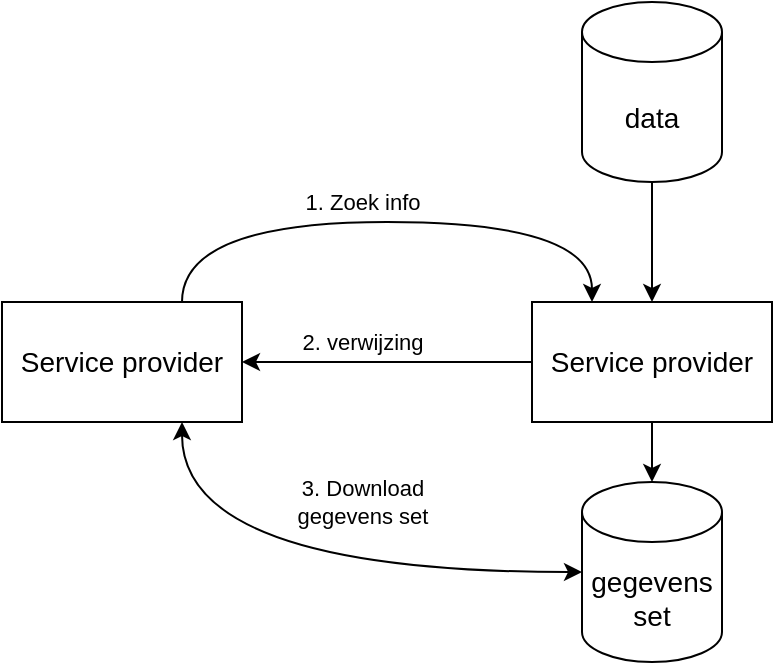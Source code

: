 <mxfile version="21.2.8" type="device">
  <diagram name="Page-1" id="Z-_dABJUL8NAkmqb-osV">
    <mxGraphModel dx="1137" dy="1013" grid="1" gridSize="10" guides="1" tooltips="1" connect="1" arrows="1" fold="1" page="1" pageScale="1" pageWidth="1169" pageHeight="827" math="0" shadow="0">
      <root>
        <mxCell id="0" />
        <mxCell id="1" parent="0" />
        <mxCell id="A4QsqPPnz6yDz73bz2pM-5" style="edgeStyle=orthogonalEdgeStyle;rounded=0;orthogonalLoop=1;jettySize=auto;html=1;" edge="1" parent="1" source="A4QsqPPnz6yDz73bz2pM-1" target="A4QsqPPnz6yDz73bz2pM-2">
          <mxGeometry relative="1" as="geometry" />
        </mxCell>
        <mxCell id="A4QsqPPnz6yDz73bz2pM-1" value="data" style="shape=cylinder3;whiteSpace=wrap;html=1;boundedLbl=1;backgroundOutline=1;size=15;fontSize=14;" vertex="1" parent="1">
          <mxGeometry x="330" y="40" width="70" height="90" as="geometry" />
        </mxCell>
        <mxCell id="A4QsqPPnz6yDz73bz2pM-6" style="edgeStyle=orthogonalEdgeStyle;rounded=0;orthogonalLoop=1;jettySize=auto;html=1;entryX=0.5;entryY=0;entryDx=0;entryDy=0;entryPerimeter=0;" edge="1" parent="1" source="A4QsqPPnz6yDz73bz2pM-2" target="A4QsqPPnz6yDz73bz2pM-3">
          <mxGeometry relative="1" as="geometry" />
        </mxCell>
        <mxCell id="A4QsqPPnz6yDz73bz2pM-9" style="edgeStyle=orthogonalEdgeStyle;rounded=0;orthogonalLoop=1;jettySize=auto;html=1;entryX=1;entryY=0.5;entryDx=0;entryDy=0;fontSize=14;" edge="1" parent="1" source="A4QsqPPnz6yDz73bz2pM-2" target="A4QsqPPnz6yDz73bz2pM-4">
          <mxGeometry relative="1" as="geometry" />
        </mxCell>
        <mxCell id="A4QsqPPnz6yDz73bz2pM-10" value="2. verwijzing" style="edgeLabel;html=1;align=center;verticalAlign=middle;resizable=0;points=[];" vertex="1" connectable="0" parent="A4QsqPPnz6yDz73bz2pM-9">
          <mxGeometry x="-0.172" relative="1" as="geometry">
            <mxPoint x="-25" y="-10" as="offset" />
          </mxGeometry>
        </mxCell>
        <mxCell id="A4QsqPPnz6yDz73bz2pM-2" value="Service provider" style="rounded=0;whiteSpace=wrap;html=1;fontSize=14;" vertex="1" parent="1">
          <mxGeometry x="305" y="190" width="120" height="60" as="geometry" />
        </mxCell>
        <mxCell id="A4QsqPPnz6yDz73bz2pM-3" value="gegevens set" style="shape=cylinder3;whiteSpace=wrap;html=1;boundedLbl=1;backgroundOutline=1;size=15;fontSize=14;" vertex="1" parent="1">
          <mxGeometry x="330" y="280" width="70" height="90" as="geometry" />
        </mxCell>
        <mxCell id="A4QsqPPnz6yDz73bz2pM-7" style="edgeStyle=orthogonalEdgeStyle;rounded=0;orthogonalLoop=1;jettySize=auto;html=1;curved=1;entryX=0.25;entryY=0;entryDx=0;entryDy=0;exitX=0.75;exitY=0;exitDx=0;exitDy=0;fontSize=14;" edge="1" parent="1" source="A4QsqPPnz6yDz73bz2pM-4" target="A4QsqPPnz6yDz73bz2pM-2">
          <mxGeometry relative="1" as="geometry">
            <Array as="points">
              <mxPoint x="130" y="150" />
              <mxPoint x="335" y="150" />
            </Array>
          </mxGeometry>
        </mxCell>
        <mxCell id="A4QsqPPnz6yDz73bz2pM-8" value="1. Zoek info" style="edgeLabel;html=1;align=center;verticalAlign=middle;resizable=0;points=[];" vertex="1" connectable="0" parent="A4QsqPPnz6yDz73bz2pM-7">
          <mxGeometry x="0.06" y="-1" relative="1" as="geometry">
            <mxPoint x="-21" y="-11" as="offset" />
          </mxGeometry>
        </mxCell>
        <mxCell id="A4QsqPPnz6yDz73bz2pM-11" style="edgeStyle=orthogonalEdgeStyle;rounded=0;orthogonalLoop=1;jettySize=auto;html=1;entryX=0;entryY=0.5;entryDx=0;entryDy=0;entryPerimeter=0;curved=1;exitX=0.75;exitY=1;exitDx=0;exitDy=0;startArrow=classic;startFill=1;fontSize=14;" edge="1" parent="1" source="A4QsqPPnz6yDz73bz2pM-4" target="A4QsqPPnz6yDz73bz2pM-3">
          <mxGeometry relative="1" as="geometry" />
        </mxCell>
        <mxCell id="A4QsqPPnz6yDz73bz2pM-12" value="3. Download &lt;br&gt;gegevens set" style="edgeLabel;html=1;align=center;verticalAlign=middle;resizable=0;points=[];" vertex="1" connectable="0" parent="A4QsqPPnz6yDz73bz2pM-11">
          <mxGeometry x="0.082" y="23" relative="1" as="geometry">
            <mxPoint x="16" y="-12" as="offset" />
          </mxGeometry>
        </mxCell>
        <mxCell id="A4QsqPPnz6yDz73bz2pM-4" value="Service provider" style="rounded=0;whiteSpace=wrap;html=1;fontSize=14;" vertex="1" parent="1">
          <mxGeometry x="40" y="190" width="120" height="60" as="geometry" />
        </mxCell>
      </root>
    </mxGraphModel>
  </diagram>
</mxfile>
